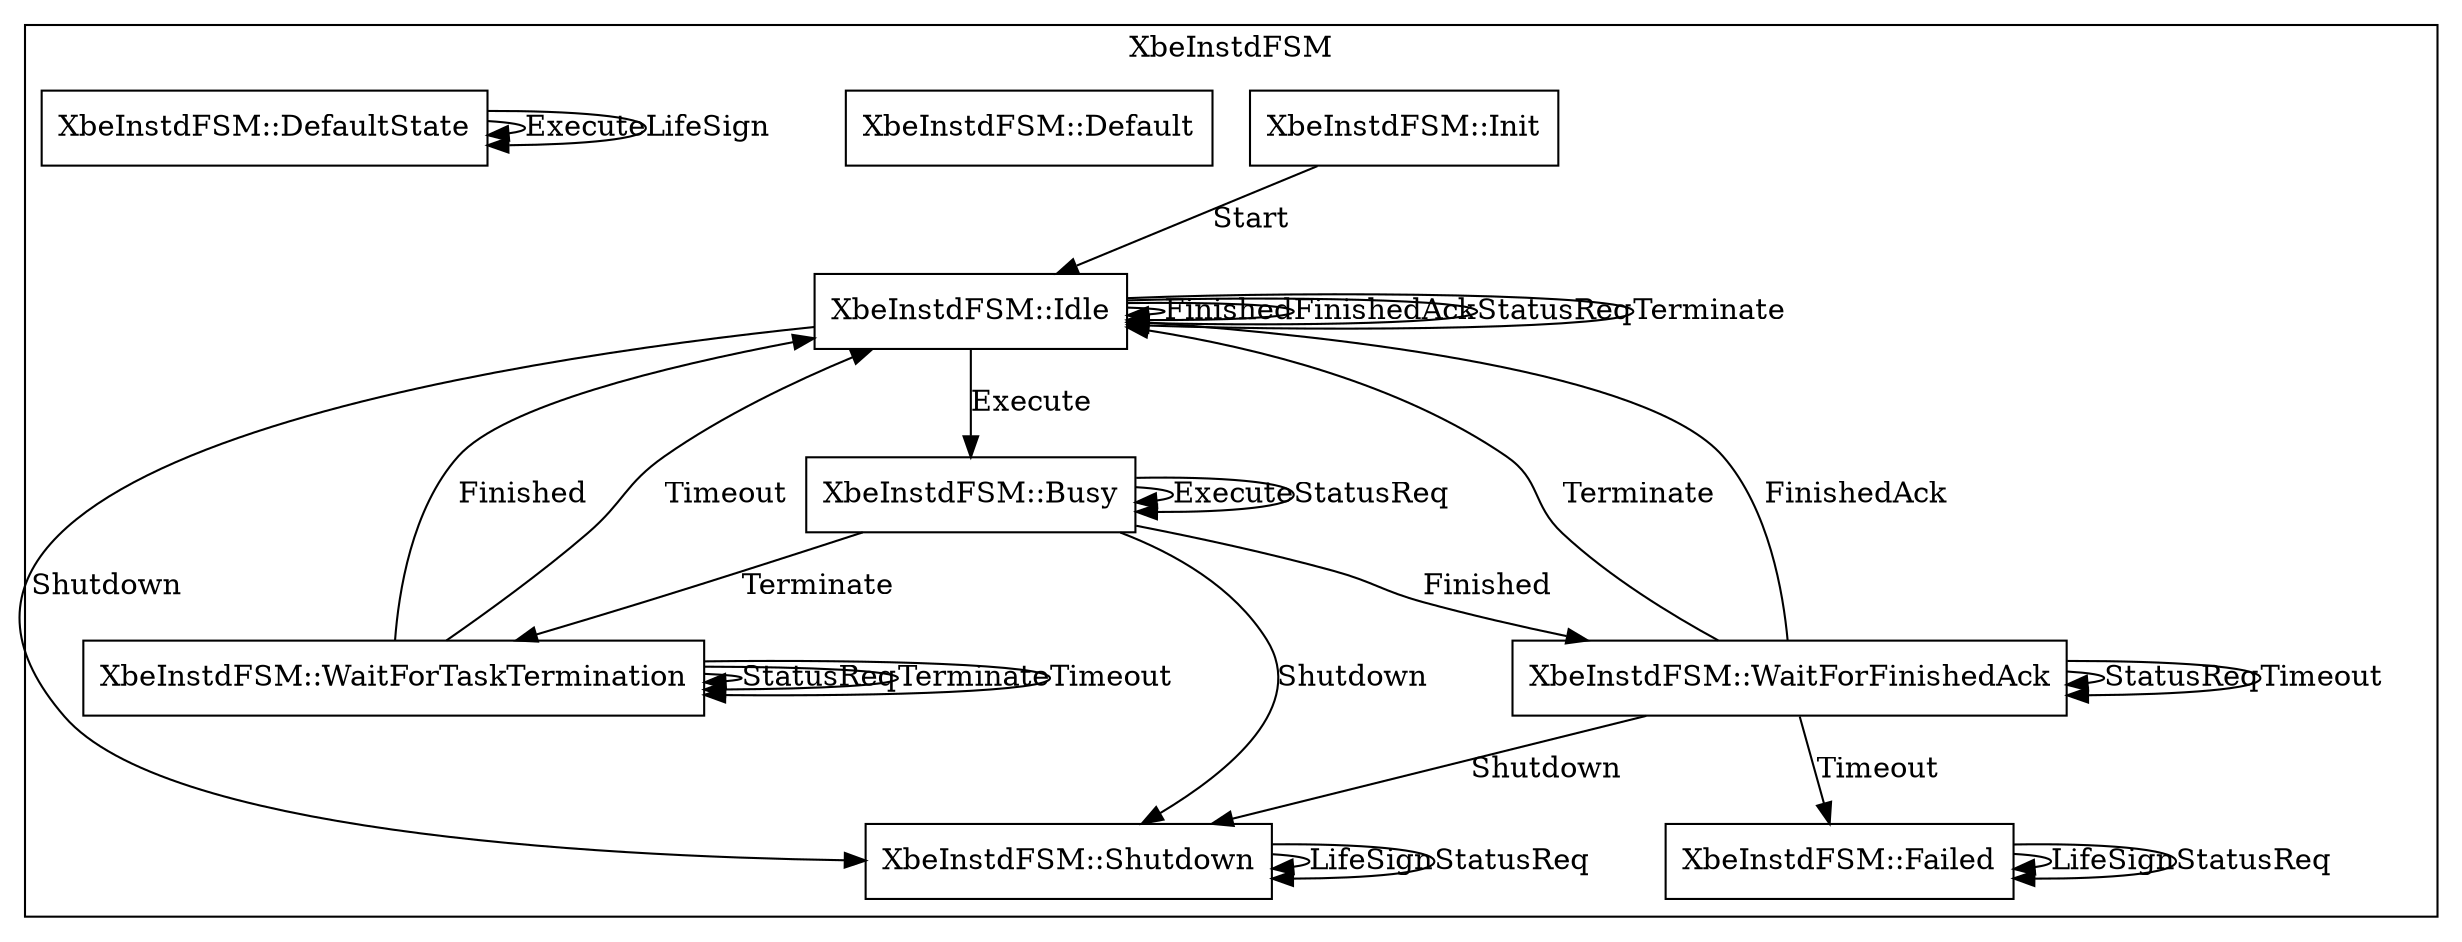 digraph 
XbeInstd {

    node
        [shape=record];

    subgraph cluster_XbeInstdFSM {

        label="XbeInstdFSM";

        //-------------------------------------------------------
        // States (Nodes)
        //

        "XbeInstdFSM::Init"
            [label="\N"];

        "XbeInstdFSM::Idle"
            [label="\N"];

        "XbeInstdFSM::Busy"
            [label="\N"];

        "XbeInstdFSM::WaitForTaskTermination"
            [label="\N"];

        "XbeInstdFSM::WaitForFinishedAck"
            [label="\N"];

        "XbeInstdFSM::Shutdown"
            [label="\N"];

        "XbeInstdFSM::Failed"
            [label="\N"];

        "XbeInstdFSM::Default"
            [label="\N"];

        //-------------------------------------------------------
        // Transitions (Edges)
        //

        "XbeInstdFSM::Init" -> "XbeInstdFSM::Idle"
            [label="Start"];

        "XbeInstdFSM::Idle" -> "XbeInstdFSM::Busy"
            [label="Execute"];

        "XbeInstdFSM::Idle" -> "XbeInstdFSM::Idle"
            [label="Finished"];

        "XbeInstdFSM::Idle" -> "XbeInstdFSM::Idle"
            [label="FinishedAck"];

        "XbeInstdFSM::Idle" -> "XbeInstdFSM::Shutdown"
            [label="Shutdown"];

        "XbeInstdFSM::Idle" -> "XbeInstdFSM::Idle"
            [label="StatusReq"];

        "XbeInstdFSM::Idle" -> "XbeInstdFSM::Idle"
            [label="Terminate"];

        "XbeInstdFSM::Busy" -> "XbeInstdFSM::Busy"
            [label="Execute"];

        "XbeInstdFSM::Busy" -> "XbeInstdFSM::WaitForFinishedAck"
            [label="Finished"];

        "XbeInstdFSM::Busy" -> "XbeInstdFSM::Shutdown"
            [label="Shutdown"];

        "XbeInstdFSM::Busy" -> "XbeInstdFSM::Busy"
            [label="StatusReq"];

        "XbeInstdFSM::Busy" -> "XbeInstdFSM::WaitForTaskTermination"
            [label="Terminate"];

        "XbeInstdFSM::WaitForTaskTermination" -> "XbeInstdFSM::Idle"
            [label="Finished"];

        "XbeInstdFSM::WaitForTaskTermination" -> "XbeInstdFSM::WaitForTaskTermination"
            [label="StatusReq"];

        "XbeInstdFSM::WaitForTaskTermination" -> "XbeInstdFSM::WaitForTaskTermination"
            [label="Terminate"];

        "XbeInstdFSM::WaitForTaskTermination" -> "XbeInstdFSM::WaitForTaskTermination"
            [label="Timeout"];
        "XbeInstdFSM::WaitForTaskTermination" -> "XbeInstdFSM::Idle"
            [label="Timeout"];

        "XbeInstdFSM::WaitForFinishedAck" -> "XbeInstdFSM::Idle"
            [label="FinishedAck"];

        "XbeInstdFSM::WaitForFinishedAck" -> "XbeInstdFSM::Shutdown"
            [label="Shutdown"];

        "XbeInstdFSM::WaitForFinishedAck" -> "XbeInstdFSM::WaitForFinishedAck"
            [label="StatusReq"];

        "XbeInstdFSM::WaitForFinishedAck" -> "XbeInstdFSM::Idle"
            [label="Terminate"];

        "XbeInstdFSM::WaitForFinishedAck" -> "XbeInstdFSM::WaitForFinishedAck"
            [label="Timeout"];
        "XbeInstdFSM::WaitForFinishedAck" -> "XbeInstdFSM::Failed"
            [label="Timeout"];

        "XbeInstdFSM::Shutdown" -> "XbeInstdFSM::Shutdown"
            [label="LifeSign"];

        "XbeInstdFSM::Shutdown" -> "XbeInstdFSM::Shutdown"
            [label="StatusReq"];

        "XbeInstdFSM::Failed" -> "XbeInstdFSM::Failed"
            [label="LifeSign"];

        "XbeInstdFSM::Failed" -> "XbeInstdFSM::Failed"
            [label="StatusReq"];

        "XbeInstdFSM::DefaultState" -> "XbeInstdFSM::DefaultState"
            [label="Execute"];

        "XbeInstdFSM::DefaultState" -> "XbeInstdFSM::DefaultState"
            [label="LifeSign"];
    }

}
